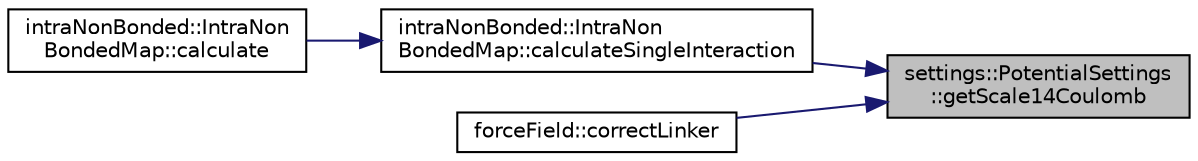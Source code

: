 digraph "settings::PotentialSettings::getScale14Coulomb"
{
 // LATEX_PDF_SIZE
  edge [fontname="Helvetica",fontsize="10",labelfontname="Helvetica",labelfontsize="10"];
  node [fontname="Helvetica",fontsize="10",shape=record];
  rankdir="RL";
  Node1 [label="settings::PotentialSettings\l::getScale14Coulomb",height=0.2,width=0.4,color="black", fillcolor="grey75", style="filled", fontcolor="black",tooltip=" "];
  Node1 -> Node2 [dir="back",color="midnightblue",fontsize="10",style="solid",fontname="Helvetica"];
  Node2 [label="intraNonBonded::IntraNon\lBondedMap::calculateSingleInteraction",height=0.2,width=0.4,color="black", fillcolor="white", style="filled",URL="$classintraNonBonded_1_1IntraNonBondedMap.html#ab7b7fa5ff050092c9d9da0f7c1772a0b",tooltip="calculate the intra non bonded interactions for a single atomic pair within a single molecule"];
  Node2 -> Node3 [dir="back",color="midnightblue",fontsize="10",style="solid",fontname="Helvetica"];
  Node3 [label="intraNonBonded::IntraNon\lBondedMap::calculate",height=0.2,width=0.4,color="black", fillcolor="white", style="filled",URL="$classintraNonBonded_1_1IntraNonBondedMap.html#a3de4264df3f924182beb74a8b1306339",tooltip="calculate the intra non bonded interactions for a single intraNonBondedMap (for a single molecule)"];
  Node1 -> Node4 [dir="back",color="midnightblue",fontsize="10",style="solid",fontname="Helvetica"];
  Node4 [label="forceField::correctLinker",height=0.2,width=0.4,color="black", fillcolor="white", style="filled",URL="$namespaceforceField.html#a557ef9ec9f3adab230d440d07fc807df",tooltip="correct coulomb and non-coulomb energy and forces for linker connectivity elements"];
}
